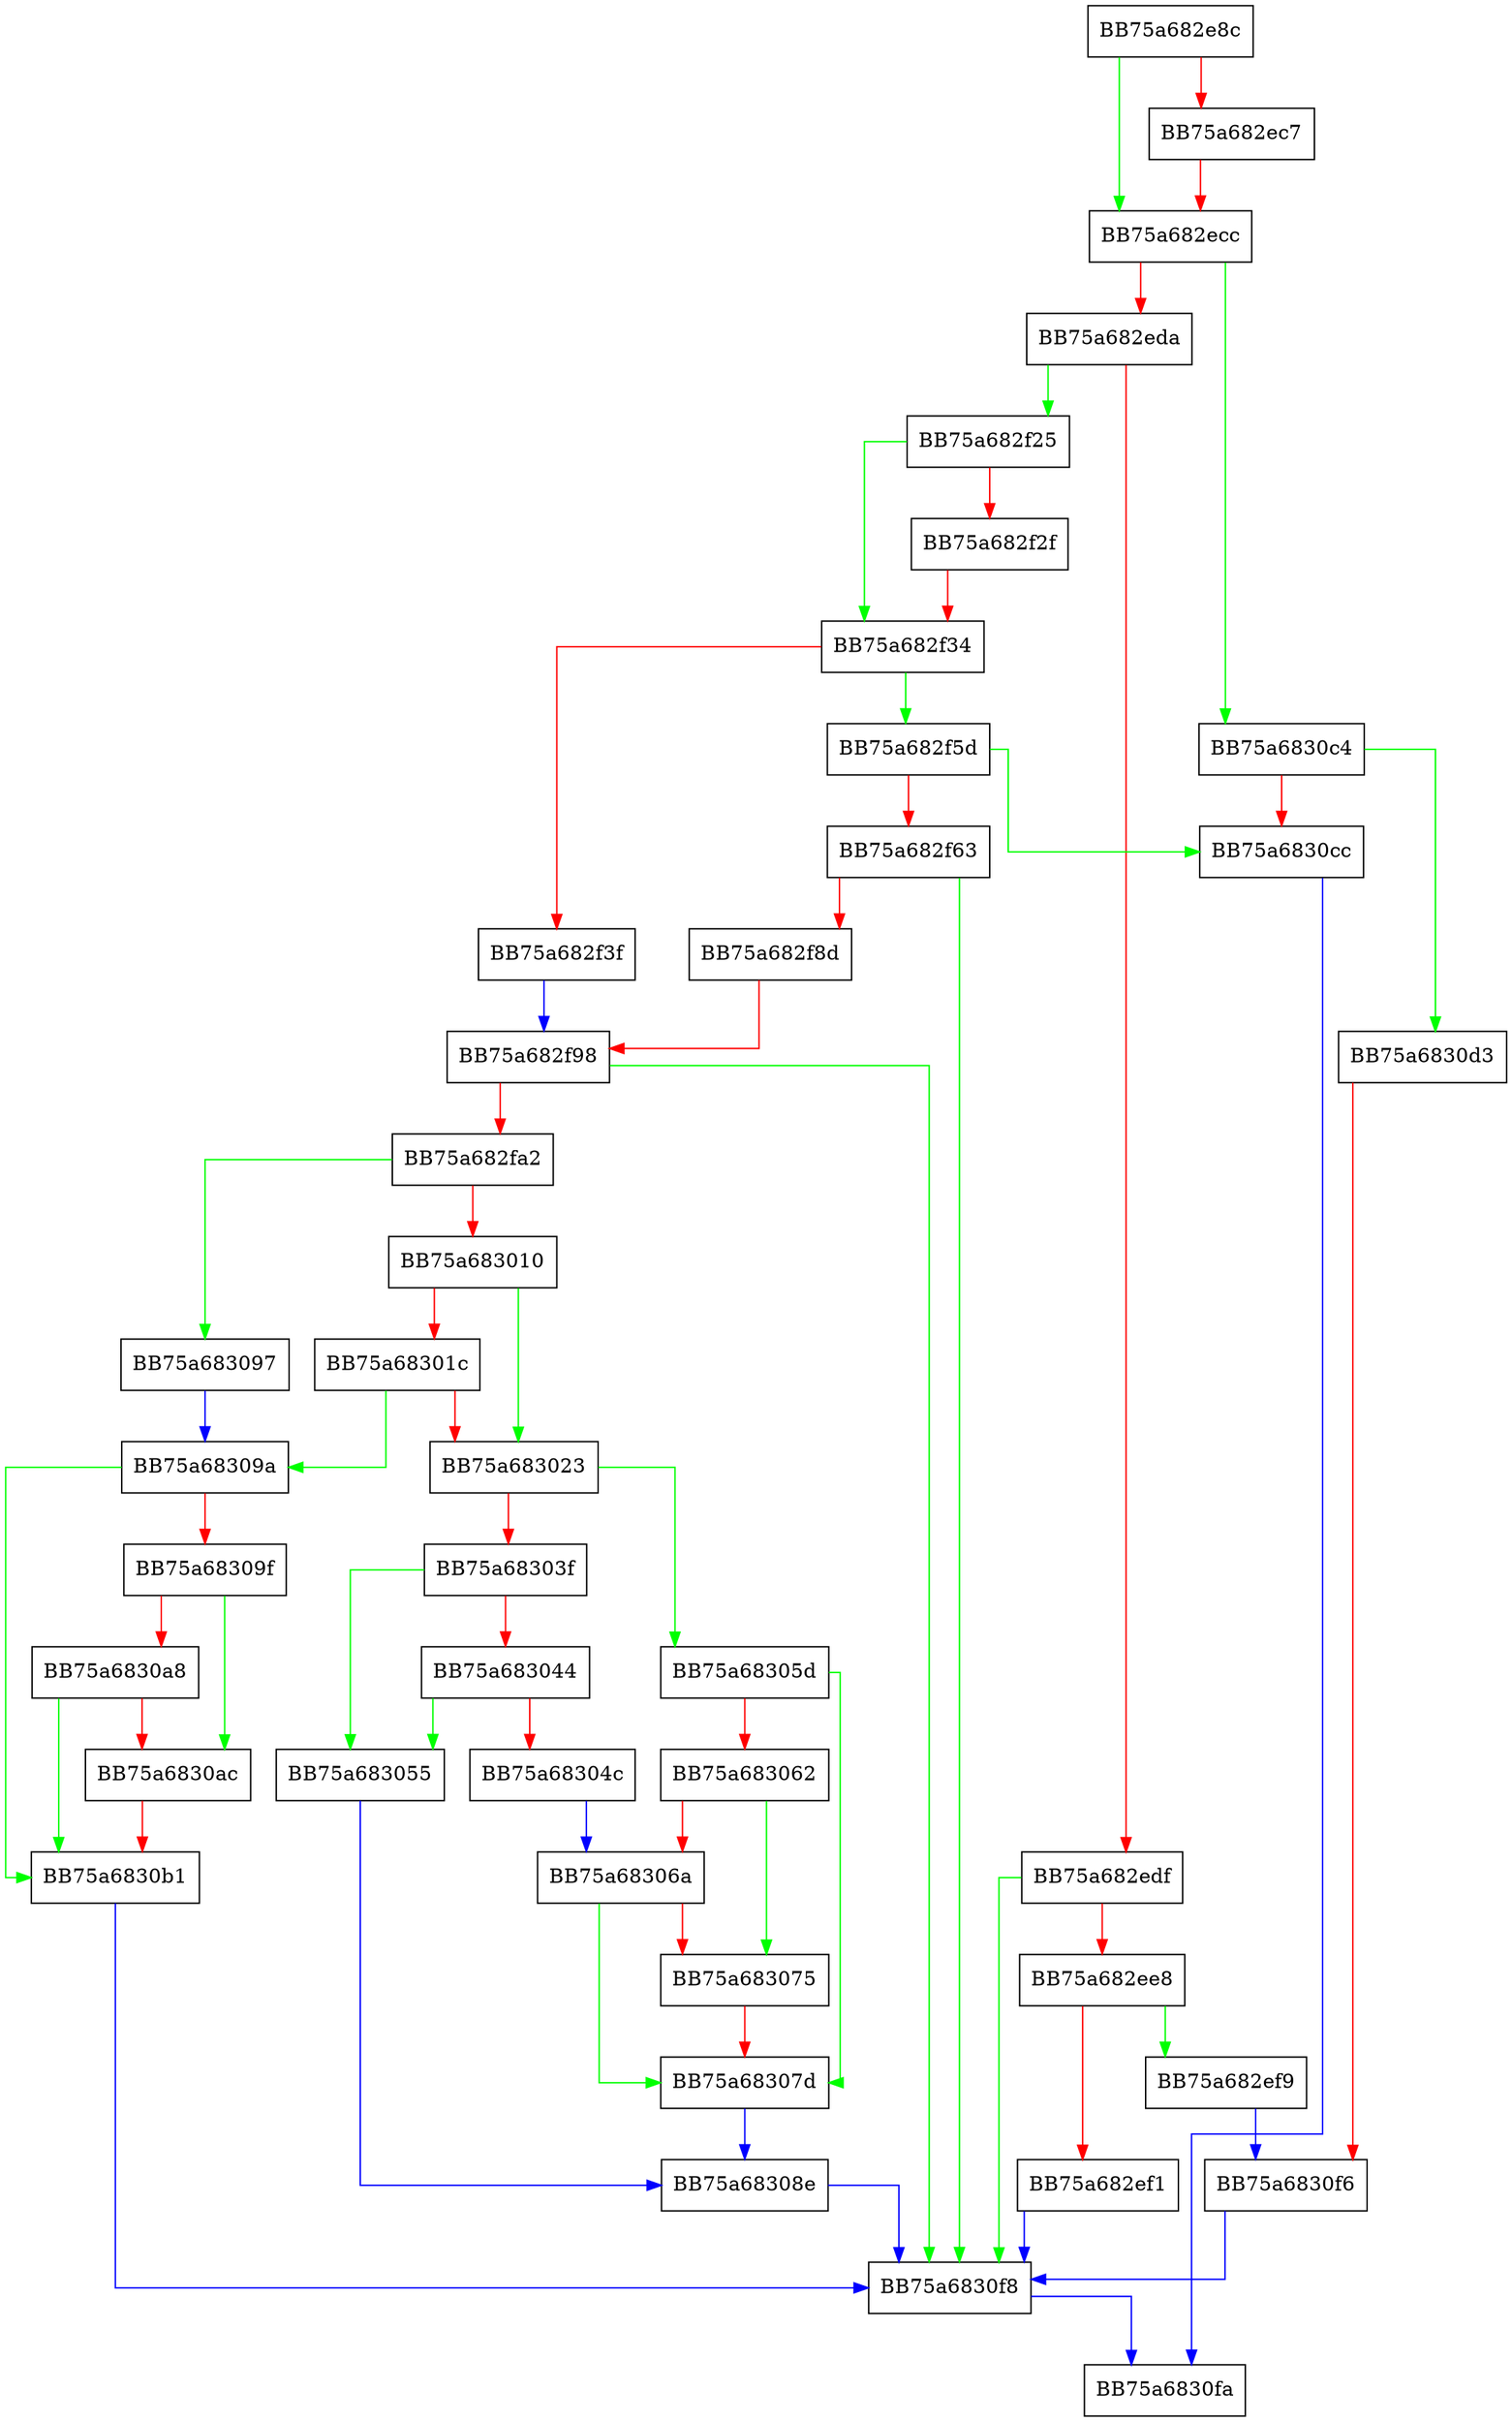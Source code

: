 digraph lzwput {
  node [shape="box"];
  graph [splines=ortho];
  BB75a682e8c -> BB75a682ecc [color="green"];
  BB75a682e8c -> BB75a682ec7 [color="red"];
  BB75a682ec7 -> BB75a682ecc [color="red"];
  BB75a682ecc -> BB75a6830c4 [color="green"];
  BB75a682ecc -> BB75a682eda [color="red"];
  BB75a682eda -> BB75a682f25 [color="green"];
  BB75a682eda -> BB75a682edf [color="red"];
  BB75a682edf -> BB75a6830f8 [color="green"];
  BB75a682edf -> BB75a682ee8 [color="red"];
  BB75a682ee8 -> BB75a682ef9 [color="green"];
  BB75a682ee8 -> BB75a682ef1 [color="red"];
  BB75a682ef1 -> BB75a6830f8 [color="blue"];
  BB75a682ef9 -> BB75a6830f6 [color="blue"];
  BB75a682f25 -> BB75a682f34 [color="green"];
  BB75a682f25 -> BB75a682f2f [color="red"];
  BB75a682f2f -> BB75a682f34 [color="red"];
  BB75a682f34 -> BB75a682f5d [color="green"];
  BB75a682f34 -> BB75a682f3f [color="red"];
  BB75a682f3f -> BB75a682f98 [color="blue"];
  BB75a682f5d -> BB75a6830cc [color="green"];
  BB75a682f5d -> BB75a682f63 [color="red"];
  BB75a682f63 -> BB75a6830f8 [color="green"];
  BB75a682f63 -> BB75a682f8d [color="red"];
  BB75a682f8d -> BB75a682f98 [color="red"];
  BB75a682f98 -> BB75a6830f8 [color="green"];
  BB75a682f98 -> BB75a682fa2 [color="red"];
  BB75a682fa2 -> BB75a683097 [color="green"];
  BB75a682fa2 -> BB75a683010 [color="red"];
  BB75a683010 -> BB75a683023 [color="green"];
  BB75a683010 -> BB75a68301c [color="red"];
  BB75a68301c -> BB75a68309a [color="green"];
  BB75a68301c -> BB75a683023 [color="red"];
  BB75a683023 -> BB75a68305d [color="green"];
  BB75a683023 -> BB75a68303f [color="red"];
  BB75a68303f -> BB75a683055 [color="green"];
  BB75a68303f -> BB75a683044 [color="red"];
  BB75a683044 -> BB75a683055 [color="green"];
  BB75a683044 -> BB75a68304c [color="red"];
  BB75a68304c -> BB75a68306a [color="blue"];
  BB75a683055 -> BB75a68308e [color="blue"];
  BB75a68305d -> BB75a68307d [color="green"];
  BB75a68305d -> BB75a683062 [color="red"];
  BB75a683062 -> BB75a683075 [color="green"];
  BB75a683062 -> BB75a68306a [color="red"];
  BB75a68306a -> BB75a68307d [color="green"];
  BB75a68306a -> BB75a683075 [color="red"];
  BB75a683075 -> BB75a68307d [color="red"];
  BB75a68307d -> BB75a68308e [color="blue"];
  BB75a68308e -> BB75a6830f8 [color="blue"];
  BB75a683097 -> BB75a68309a [color="blue"];
  BB75a68309a -> BB75a6830b1 [color="green"];
  BB75a68309a -> BB75a68309f [color="red"];
  BB75a68309f -> BB75a6830ac [color="green"];
  BB75a68309f -> BB75a6830a8 [color="red"];
  BB75a6830a8 -> BB75a6830b1 [color="green"];
  BB75a6830a8 -> BB75a6830ac [color="red"];
  BB75a6830ac -> BB75a6830b1 [color="red"];
  BB75a6830b1 -> BB75a6830f8 [color="blue"];
  BB75a6830c4 -> BB75a6830d3 [color="green"];
  BB75a6830c4 -> BB75a6830cc [color="red"];
  BB75a6830cc -> BB75a6830fa [color="blue"];
  BB75a6830d3 -> BB75a6830f6 [color="red"];
  BB75a6830f6 -> BB75a6830f8 [color="blue"];
  BB75a6830f8 -> BB75a6830fa [color="blue"];
}